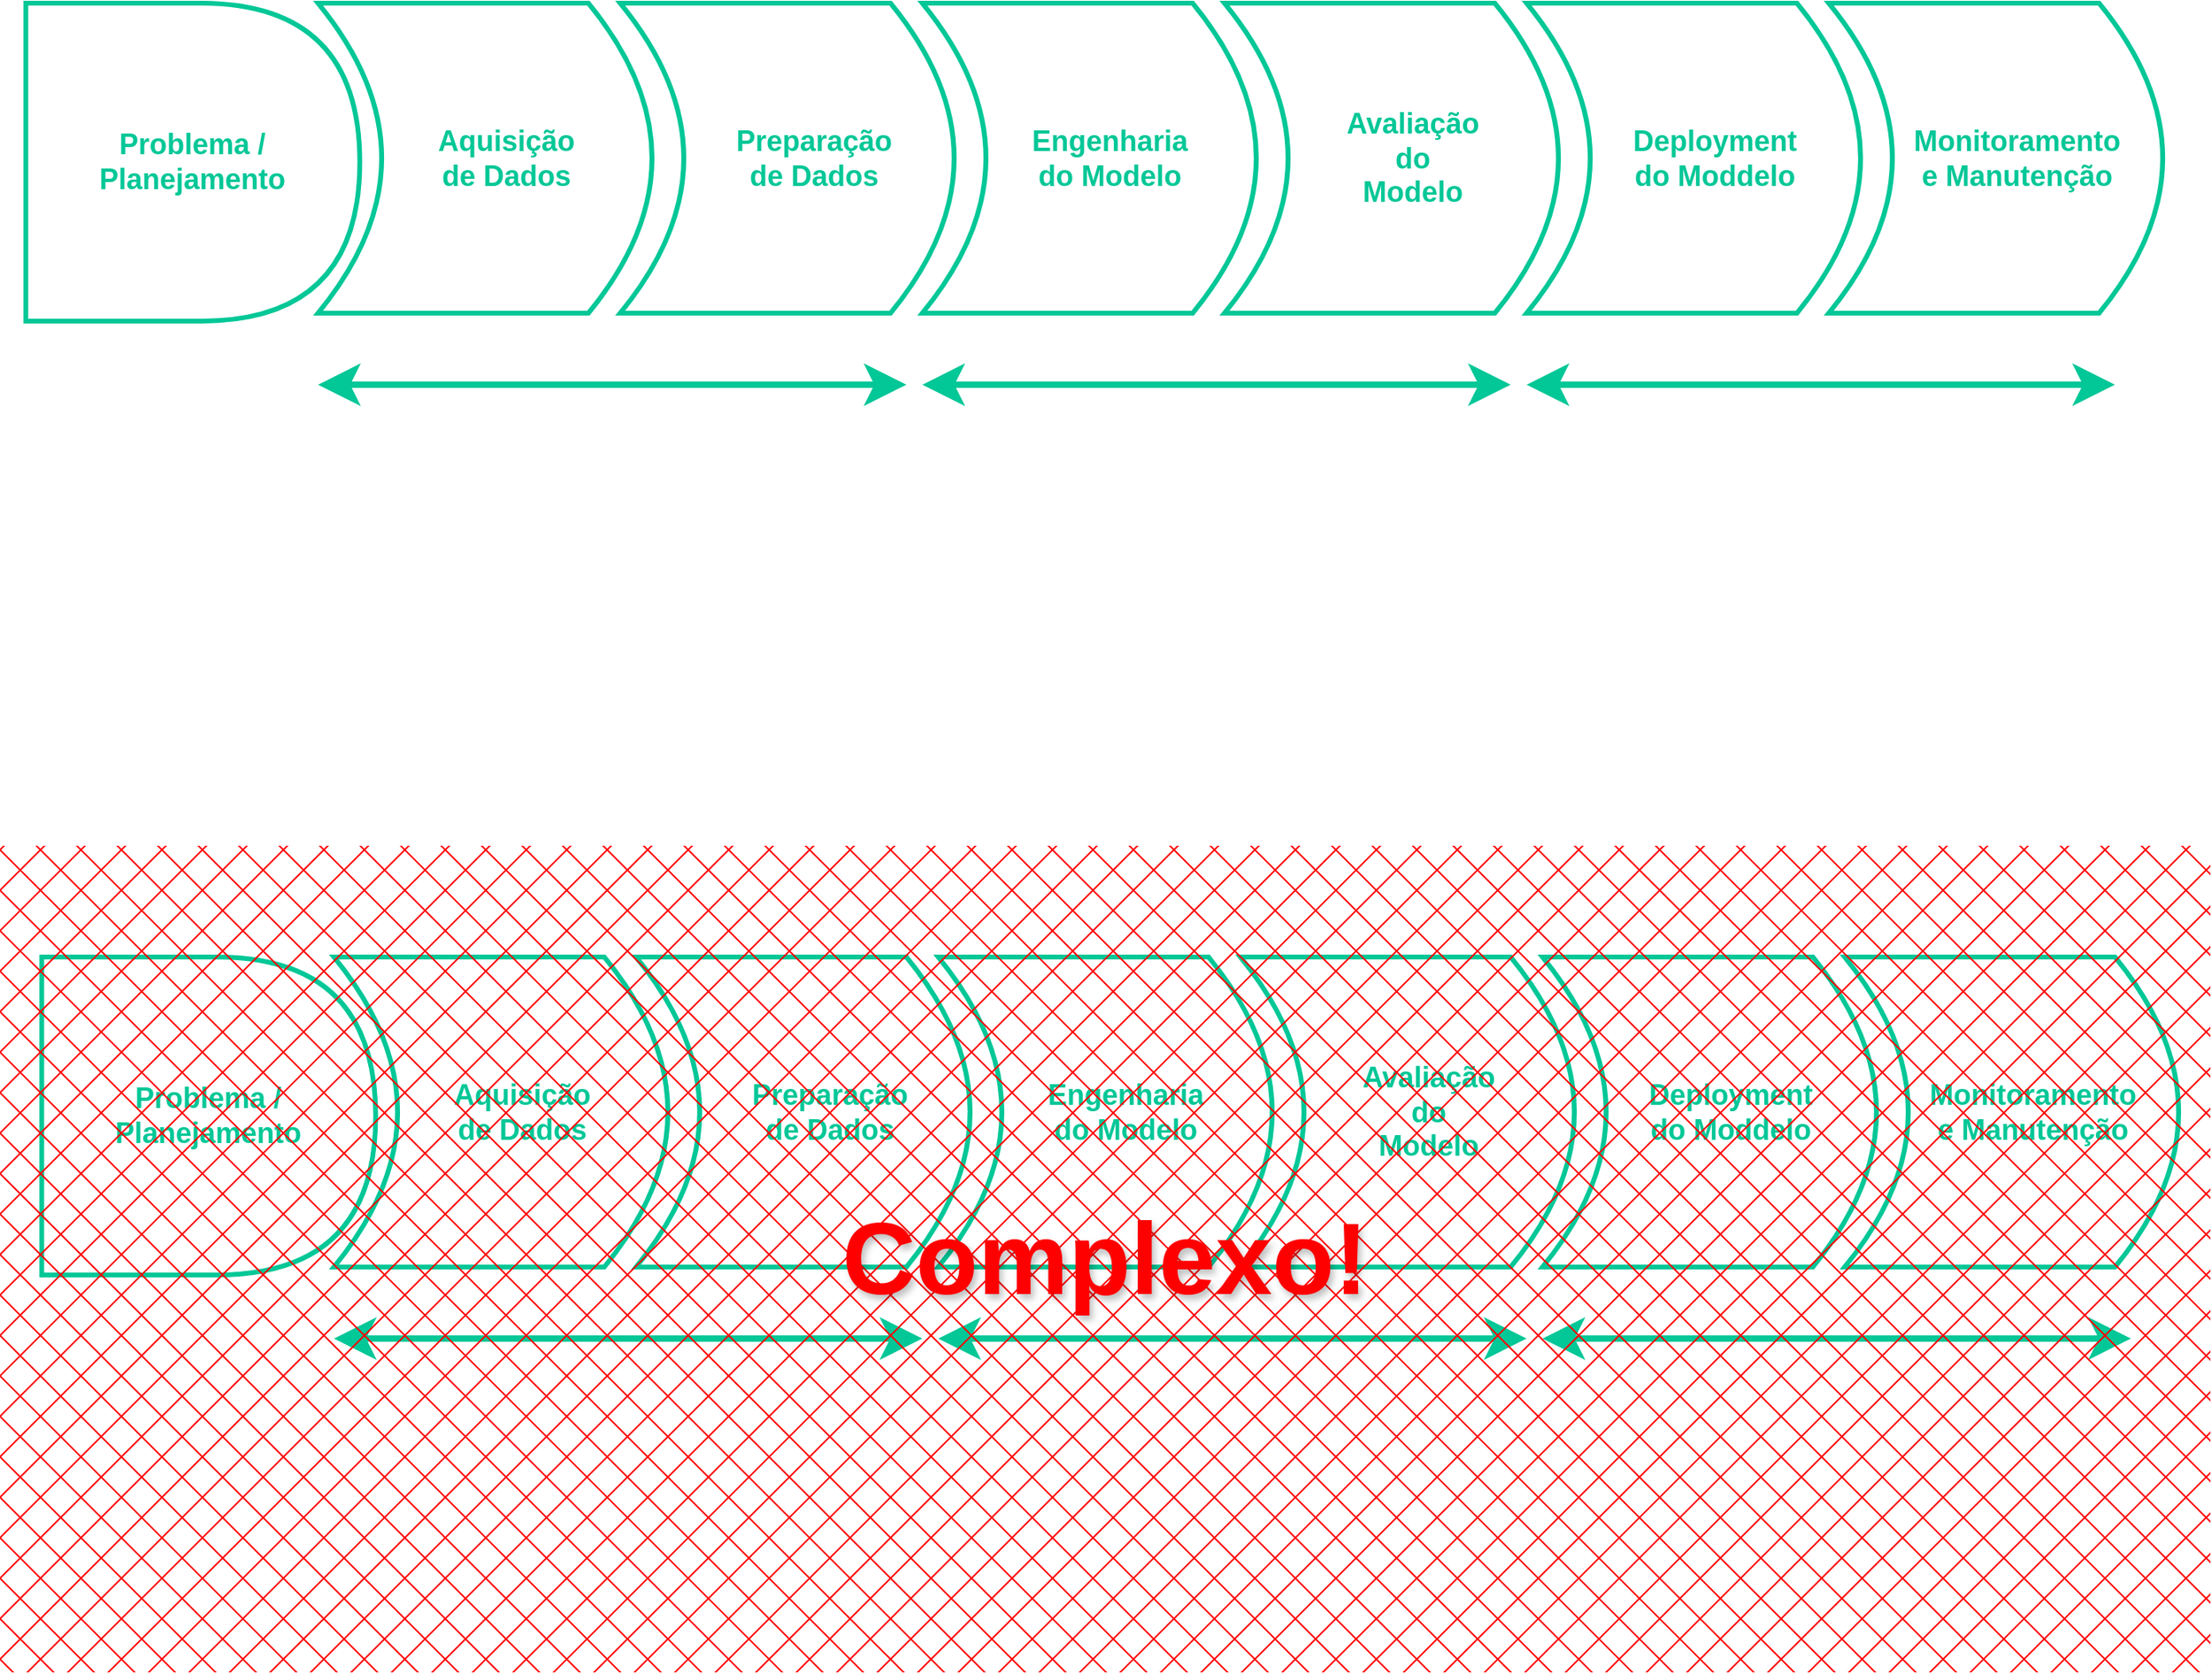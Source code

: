 <mxfile version="24.9.0">
  <diagram name="main" id="SoBlqaXpW2YxNoorz7gl">
    <mxGraphModel dx="1708" dy="1275" grid="1" gridSize="10" guides="1" tooltips="1" connect="1" arrows="1" fold="1" page="1" pageScale="1" pageWidth="827" pageHeight="1169" math="0" shadow="0">
      <root>
        <mxCell id="0" />
        <mxCell id="1" parent="0" />
        <mxCell id="7" value="" style="group" parent="1" vertex="1" connectable="0">
          <mxGeometry x="530" y="680" width="210" height="200" as="geometry" />
        </mxCell>
        <mxCell id="3" value="" style="shape=dataStorage;whiteSpace=wrap;html=1;fixedSize=1;rotation=-180;size=40.0;strokeWidth=3;strokeColor=#02C797;" parent="7" vertex="1">
          <mxGeometry width="210" height="195" as="geometry" />
        </mxCell>
        <mxCell id="5" value="&lt;b&gt;Aquisição&lt;br&gt;de&amp;nbsp;Dados&lt;br&gt;&lt;/b&gt;" style="text;html=1;strokeColor=none;fillColor=none;align=center;verticalAlign=middle;whiteSpace=wrap;rounded=0;strokeWidth=3;fontSize=18;fontColor=#02C797;" parent="7" vertex="1">
          <mxGeometry x="78.75" y="82.5" width="78.75" height="30" as="geometry" />
        </mxCell>
        <mxCell id="4" value="Problema / Planejamento" style="shape=delay;whiteSpace=wrap;html=1;fontColor=#02C797;strokeColor=#02C797;strokeWidth=3;fontStyle=1;fontSize=18;fillColor=#FFFFFF;" parent="7" vertex="1">
          <mxGeometry x="-183.75" width="210" height="200" as="geometry" />
        </mxCell>
        <mxCell id="8" value="" style="group" parent="1" vertex="1" connectable="0">
          <mxGeometry x="720" y="680" width="160" height="195" as="geometry" />
        </mxCell>
        <mxCell id="9" value="" style="shape=dataStorage;whiteSpace=wrap;html=1;fixedSize=1;rotation=-180;size=40.0;strokeWidth=3;strokeColor=#02C797;" parent="8" vertex="1">
          <mxGeometry width="210" height="195" as="geometry" />
        </mxCell>
        <mxCell id="10" value="&lt;b&gt;Preparação de Dados&lt;br&gt;&lt;/b&gt;" style="text;html=1;strokeColor=none;fillColor=none;align=center;verticalAlign=middle;whiteSpace=wrap;rounded=0;strokeWidth=3;fontSize=18;fontColor=#02C797;" parent="8" vertex="1">
          <mxGeometry x="92" y="82.5" width="60" height="30" as="geometry" />
        </mxCell>
        <mxCell id="11" value="" style="group" parent="1" vertex="1" connectable="0">
          <mxGeometry x="910" y="680" width="160" height="195" as="geometry" />
        </mxCell>
        <mxCell id="12" value="" style="shape=dataStorage;whiteSpace=wrap;html=1;fixedSize=1;rotation=-180;size=40.0;strokeWidth=3;strokeColor=#02C797;" parent="11" vertex="1">
          <mxGeometry width="210" height="195" as="geometry" />
        </mxCell>
        <mxCell id="13" value="&lt;b&gt;Engenharia do Modelo&lt;br&gt;&lt;/b&gt;" style="text;html=1;strokeColor=none;fillColor=none;align=center;verticalAlign=middle;whiteSpace=wrap;rounded=0;strokeWidth=3;fontSize=18;fontColor=#02C797;" parent="11" vertex="1">
          <mxGeometry x="88" y="82.5" width="60" height="30" as="geometry" />
        </mxCell>
        <mxCell id="14" value="" style="group" parent="1" vertex="1" connectable="0">
          <mxGeometry x="1100" y="680" width="210" height="195" as="geometry" />
        </mxCell>
        <mxCell id="15" value="" style="shape=dataStorage;whiteSpace=wrap;html=1;fixedSize=1;rotation=-180;size=40.0;strokeWidth=3;strokeColor=#02C797;" parent="14" vertex="1">
          <mxGeometry width="210" height="195" as="geometry" />
        </mxCell>
        <mxCell id="16" value="&lt;b&gt;Avaliação do Modelo&lt;br&gt;&lt;/b&gt;" style="text;html=1;strokeColor=none;fillColor=none;align=center;verticalAlign=middle;whiteSpace=wrap;rounded=0;strokeWidth=3;fontSize=18;fontColor=#02C797;" parent="14" vertex="1">
          <mxGeometry x="78.75" y="82.5" width="78.75" height="30" as="geometry" />
        </mxCell>
        <mxCell id="17" value="" style="group" parent="1" vertex="1" connectable="0">
          <mxGeometry x="1290" y="680" width="210" height="195" as="geometry" />
        </mxCell>
        <mxCell id="18" value="" style="shape=dataStorage;whiteSpace=wrap;html=1;fixedSize=1;rotation=-180;size=40.0;strokeWidth=3;strokeColor=#02C797;" parent="17" vertex="1">
          <mxGeometry width="210" height="195" as="geometry" />
        </mxCell>
        <mxCell id="19" value="&lt;b&gt;Deployment do Moddelo&lt;br&gt;&lt;/b&gt;" style="text;html=1;strokeColor=none;fillColor=none;align=center;verticalAlign=middle;whiteSpace=wrap;rounded=0;strokeWidth=3;fontSize=18;fontColor=#02C797;" parent="17" vertex="1">
          <mxGeometry x="78.75" y="82.5" width="78.75" height="30" as="geometry" />
        </mxCell>
        <mxCell id="20" value="" style="group" parent="1" vertex="1" connectable="0">
          <mxGeometry x="1480" y="680" width="210" height="195" as="geometry" />
        </mxCell>
        <mxCell id="21" value="" style="shape=dataStorage;whiteSpace=wrap;html=1;fixedSize=1;rotation=-180;size=40.0;strokeWidth=3;strokeColor=#02C797;" parent="20" vertex="1">
          <mxGeometry width="210" height="195" as="geometry" />
        </mxCell>
        <mxCell id="22" value="&lt;b&gt;Monitoramento e Manutenção&lt;br&gt;&lt;/b&gt;" style="text;html=1;strokeColor=none;fillColor=none;align=center;verticalAlign=middle;whiteSpace=wrap;rounded=0;strokeWidth=3;fontSize=18;fontColor=#02C797;" parent="20" vertex="1">
          <mxGeometry x="78.75" y="82.5" width="78.75" height="30" as="geometry" />
        </mxCell>
        <mxCell id="23" value="" style="endArrow=classic;startArrow=classic;html=1;rounded=0;startSize=14;endSize=14;sourcePerimeterSpacing=8;targetPerimeterSpacing=8;curved=1;strokeWidth=4;strokeColor=#02C797;" parent="1" edge="1">
          <mxGeometry width="50" height="50" relative="1" as="geometry">
            <mxPoint x="530" y="920" as="sourcePoint" />
            <mxPoint x="900" y="920" as="targetPoint" />
          </mxGeometry>
        </mxCell>
        <mxCell id="24" value="" style="endArrow=classic;startArrow=classic;html=1;rounded=0;startSize=14;endSize=14;sourcePerimeterSpacing=8;targetPerimeterSpacing=8;curved=1;strokeWidth=4;strokeColor=#02C797;" parent="1" edge="1">
          <mxGeometry width="50" height="50" relative="1" as="geometry">
            <mxPoint x="910" y="920" as="sourcePoint" />
            <mxPoint x="1280" y="920" as="targetPoint" />
          </mxGeometry>
        </mxCell>
        <mxCell id="25" value="" style="endArrow=classic;startArrow=classic;html=1;rounded=0;startSize=14;endSize=14;sourcePerimeterSpacing=8;targetPerimeterSpacing=8;curved=1;strokeWidth=4;strokeColor=#02C797;" parent="1" edge="1">
          <mxGeometry width="50" height="50" relative="1" as="geometry">
            <mxPoint x="1290" y="920" as="sourcePoint" />
            <mxPoint x="1660" y="920" as="targetPoint" />
          </mxGeometry>
        </mxCell>
        <mxCell id="26" value="SQL/NoSQL,&lt;br style=&quot;font-size: 18px;&quot;&gt;Ferramentas de Data Wrangling, Ferramentas Estatísticas, Ferramentas de Visualização de Dados" style="text;strokeColor=none;fillColor=none;html=1;align=center;verticalAlign=middle;whiteSpace=wrap;rounded=0;fontSize=18;fontStyle=1;fontColor=#FFFFFF;" parent="1" vertex="1">
          <mxGeometry x="570" y="940" width="300" height="120" as="geometry" />
        </mxCell>
        <mxCell id="appupz2Tg2iBEeVuKGGf-26" value="Ferramentas estatísticas avançadas, técnicas de&amp;nbsp;&lt;i&gt;machine learning, &lt;/i&gt;ferramentas de recuperação, transferência e armazenamento de dados em altos volumes" style="text;strokeColor=none;fillColor=none;html=1;align=center;verticalAlign=middle;whiteSpace=wrap;rounded=0;fontSize=18;fontStyle=1;fontColor=#FFFFFF;" vertex="1" parent="1">
          <mxGeometry x="950" y="940" width="300" height="120" as="geometry" />
        </mxCell>
        <mxCell id="appupz2Tg2iBEeVuKGGf-27" value="Ferramentas de &lt;i&gt;devops&lt;/i&gt;, infraestrutura e escalabilidade, &lt;i&gt;logs, distributed tracing, &lt;/i&gt;métricas..." style="text;strokeColor=none;fillColor=none;html=1;align=center;verticalAlign=middle;whiteSpace=wrap;rounded=0;fontSize=18;fontStyle=1;fontColor=#FFFFFF;" vertex="1" parent="1">
          <mxGeometry x="1330" y="940" width="300" height="120" as="geometry" />
        </mxCell>
        <mxCell id="appupz2Tg2iBEeVuKGGf-28" value="" style="group" vertex="1" connectable="0" parent="1">
          <mxGeometry x="540" y="1280" width="210" height="200" as="geometry" />
        </mxCell>
        <mxCell id="appupz2Tg2iBEeVuKGGf-29" value="" style="shape=dataStorage;whiteSpace=wrap;html=1;fixedSize=1;rotation=-180;size=40.0;strokeWidth=3;strokeColor=#02C797;" vertex="1" parent="appupz2Tg2iBEeVuKGGf-28">
          <mxGeometry width="210" height="195" as="geometry" />
        </mxCell>
        <mxCell id="appupz2Tg2iBEeVuKGGf-30" value="&lt;b&gt;Aquisição&lt;br&gt;de&amp;nbsp;Dados&lt;br&gt;&lt;/b&gt;" style="text;html=1;strokeColor=none;fillColor=none;align=center;verticalAlign=middle;whiteSpace=wrap;rounded=0;strokeWidth=3;fontSize=18;fontColor=#02C797;" vertex="1" parent="appupz2Tg2iBEeVuKGGf-28">
          <mxGeometry x="78.75" y="82.5" width="78.75" height="30" as="geometry" />
        </mxCell>
        <mxCell id="appupz2Tg2iBEeVuKGGf-31" value="Problema / Planejamento" style="shape=delay;whiteSpace=wrap;html=1;fontColor=#02C797;strokeColor=#02C797;strokeWidth=3;fontStyle=1;fontSize=18;fillColor=#FFFFFF;" vertex="1" parent="appupz2Tg2iBEeVuKGGf-28">
          <mxGeometry x="-183.75" width="210" height="200" as="geometry" />
        </mxCell>
        <mxCell id="appupz2Tg2iBEeVuKGGf-32" value="" style="group" vertex="1" connectable="0" parent="1">
          <mxGeometry x="730" y="1280" width="160" height="195" as="geometry" />
        </mxCell>
        <mxCell id="appupz2Tg2iBEeVuKGGf-33" value="" style="shape=dataStorage;whiteSpace=wrap;html=1;fixedSize=1;rotation=-180;size=40.0;strokeWidth=3;strokeColor=#02C797;" vertex="1" parent="appupz2Tg2iBEeVuKGGf-32">
          <mxGeometry width="210" height="195" as="geometry" />
        </mxCell>
        <mxCell id="appupz2Tg2iBEeVuKGGf-34" value="&lt;b&gt;Preparação de Dados&lt;br&gt;&lt;/b&gt;" style="text;html=1;strokeColor=none;fillColor=none;align=center;verticalAlign=middle;whiteSpace=wrap;rounded=0;strokeWidth=3;fontSize=18;fontColor=#02C797;" vertex="1" parent="appupz2Tg2iBEeVuKGGf-32">
          <mxGeometry x="92" y="82.5" width="60" height="30" as="geometry" />
        </mxCell>
        <mxCell id="appupz2Tg2iBEeVuKGGf-35" value="" style="group" vertex="1" connectable="0" parent="1">
          <mxGeometry x="920" y="1280" width="160" height="195" as="geometry" />
        </mxCell>
        <mxCell id="appupz2Tg2iBEeVuKGGf-36" value="" style="shape=dataStorage;whiteSpace=wrap;html=1;fixedSize=1;rotation=-180;size=40.0;strokeWidth=3;strokeColor=#02C797;" vertex="1" parent="appupz2Tg2iBEeVuKGGf-35">
          <mxGeometry width="210" height="195" as="geometry" />
        </mxCell>
        <mxCell id="appupz2Tg2iBEeVuKGGf-37" value="&lt;b&gt;Engenharia do Modelo&lt;br&gt;&lt;/b&gt;" style="text;html=1;strokeColor=none;fillColor=none;align=center;verticalAlign=middle;whiteSpace=wrap;rounded=0;strokeWidth=3;fontSize=18;fontColor=#02C797;" vertex="1" parent="appupz2Tg2iBEeVuKGGf-35">
          <mxGeometry x="88" y="82.5" width="60" height="30" as="geometry" />
        </mxCell>
        <mxCell id="appupz2Tg2iBEeVuKGGf-38" value="" style="group" vertex="1" connectable="0" parent="1">
          <mxGeometry x="1110" y="1280" width="210" height="195" as="geometry" />
        </mxCell>
        <mxCell id="appupz2Tg2iBEeVuKGGf-39" value="" style="shape=dataStorage;whiteSpace=wrap;html=1;fixedSize=1;rotation=-180;size=40.0;strokeWidth=3;strokeColor=#02C797;" vertex="1" parent="appupz2Tg2iBEeVuKGGf-38">
          <mxGeometry width="210" height="195" as="geometry" />
        </mxCell>
        <mxCell id="appupz2Tg2iBEeVuKGGf-40" value="&lt;b&gt;Avaliação do Modelo&lt;br&gt;&lt;/b&gt;" style="text;html=1;strokeColor=none;fillColor=none;align=center;verticalAlign=middle;whiteSpace=wrap;rounded=0;strokeWidth=3;fontSize=18;fontColor=#02C797;" vertex="1" parent="appupz2Tg2iBEeVuKGGf-38">
          <mxGeometry x="78.75" y="82.5" width="78.75" height="30" as="geometry" />
        </mxCell>
        <mxCell id="appupz2Tg2iBEeVuKGGf-41" value="" style="group" vertex="1" connectable="0" parent="1">
          <mxGeometry x="1300" y="1280" width="210" height="195" as="geometry" />
        </mxCell>
        <mxCell id="appupz2Tg2iBEeVuKGGf-42" value="" style="shape=dataStorage;whiteSpace=wrap;html=1;fixedSize=1;rotation=-180;size=40.0;strokeWidth=3;strokeColor=#02C797;" vertex="1" parent="appupz2Tg2iBEeVuKGGf-41">
          <mxGeometry width="210" height="195" as="geometry" />
        </mxCell>
        <mxCell id="appupz2Tg2iBEeVuKGGf-43" value="&lt;b&gt;Deployment do Moddelo&lt;br&gt;&lt;/b&gt;" style="text;html=1;strokeColor=none;fillColor=none;align=center;verticalAlign=middle;whiteSpace=wrap;rounded=0;strokeWidth=3;fontSize=18;fontColor=#02C797;" vertex="1" parent="appupz2Tg2iBEeVuKGGf-41">
          <mxGeometry x="78.75" y="82.5" width="78.75" height="30" as="geometry" />
        </mxCell>
        <mxCell id="appupz2Tg2iBEeVuKGGf-44" value="" style="group" vertex="1" connectable="0" parent="1">
          <mxGeometry x="1490" y="1280" width="210" height="195" as="geometry" />
        </mxCell>
        <mxCell id="appupz2Tg2iBEeVuKGGf-45" value="" style="shape=dataStorage;whiteSpace=wrap;html=1;fixedSize=1;rotation=-180;size=40.0;strokeWidth=3;strokeColor=#02C797;" vertex="1" parent="appupz2Tg2iBEeVuKGGf-44">
          <mxGeometry width="210" height="195" as="geometry" />
        </mxCell>
        <mxCell id="appupz2Tg2iBEeVuKGGf-46" value="&lt;b&gt;Monitoramento e Manutenção&lt;br&gt;&lt;/b&gt;" style="text;html=1;strokeColor=none;fillColor=none;align=center;verticalAlign=middle;whiteSpace=wrap;rounded=0;strokeWidth=3;fontSize=18;fontColor=#02C797;" vertex="1" parent="appupz2Tg2iBEeVuKGGf-44">
          <mxGeometry x="78.75" y="82.5" width="78.75" height="30" as="geometry" />
        </mxCell>
        <mxCell id="appupz2Tg2iBEeVuKGGf-47" value="" style="endArrow=classic;startArrow=classic;html=1;rounded=0;startSize=14;endSize=14;sourcePerimeterSpacing=8;targetPerimeterSpacing=8;curved=1;strokeWidth=4;strokeColor=#02C797;" edge="1" parent="1">
          <mxGeometry width="50" height="50" relative="1" as="geometry">
            <mxPoint x="540" y="1520" as="sourcePoint" />
            <mxPoint x="910" y="1520" as="targetPoint" />
          </mxGeometry>
        </mxCell>
        <mxCell id="appupz2Tg2iBEeVuKGGf-48" value="" style="endArrow=classic;startArrow=classic;html=1;rounded=0;startSize=14;endSize=14;sourcePerimeterSpacing=8;targetPerimeterSpacing=8;curved=1;strokeWidth=4;strokeColor=#02C797;" edge="1" parent="1">
          <mxGeometry width="50" height="50" relative="1" as="geometry">
            <mxPoint x="920" y="1520" as="sourcePoint" />
            <mxPoint x="1290" y="1520" as="targetPoint" />
          </mxGeometry>
        </mxCell>
        <mxCell id="appupz2Tg2iBEeVuKGGf-49" value="" style="endArrow=classic;startArrow=classic;html=1;rounded=0;startSize=14;endSize=14;sourcePerimeterSpacing=8;targetPerimeterSpacing=8;curved=1;strokeWidth=4;strokeColor=#02C797;" edge="1" parent="1">
          <mxGeometry width="50" height="50" relative="1" as="geometry">
            <mxPoint x="1300" y="1520" as="sourcePoint" />
            <mxPoint x="1670" y="1520" as="targetPoint" />
          </mxGeometry>
        </mxCell>
        <mxCell id="appupz2Tg2iBEeVuKGGf-50" value="SQL/NoSQL,&lt;br style=&quot;font-size: 18px;&quot;&gt;Ferramentas de Data Wrangling, Ferramentas Estatísticas, Ferramentas de Visualização de Dados" style="text;strokeColor=none;fillColor=none;html=1;align=center;verticalAlign=middle;whiteSpace=wrap;rounded=0;fontSize=18;fontStyle=1;fontColor=#FFFFFF;" vertex="1" parent="1">
          <mxGeometry x="580" y="1540" width="300" height="120" as="geometry" />
        </mxCell>
        <mxCell id="appupz2Tg2iBEeVuKGGf-51" value="Ferramentas estatísticas avançadas, técnicas de&amp;nbsp;&lt;i&gt;machine learning, &lt;/i&gt;ferramentas de recuperação, transferência e armazenamento de dados em altos volumes" style="text;strokeColor=none;fillColor=none;html=1;align=center;verticalAlign=middle;whiteSpace=wrap;rounded=0;fontSize=18;fontStyle=1;fontColor=#FFFFFF;" vertex="1" parent="1">
          <mxGeometry x="960" y="1540" width="300" height="120" as="geometry" />
        </mxCell>
        <mxCell id="appupz2Tg2iBEeVuKGGf-52" value="Ferramentas de &lt;i&gt;devops&lt;/i&gt;, infraestrutura e escalabilidade, &lt;i&gt;logs, distributed tracing, &lt;/i&gt;métricas..." style="text;strokeColor=none;fillColor=none;html=1;align=center;verticalAlign=middle;whiteSpace=wrap;rounded=0;fontSize=18;fontStyle=1;fontColor=#FFFFFF;" vertex="1" parent="1">
          <mxGeometry x="1340" y="1540" width="300" height="120" as="geometry" />
        </mxCell>
        <mxCell id="appupz2Tg2iBEeVuKGGf-53" value="Complexo!" style="rounded=0;whiteSpace=wrap;html=1;rotation=0;labelBackgroundColor=none;fontSize=64;fontColor=#FF0000;fillColor=#FF0000;strokeColor=none;gradientColor=none;fillStyle=cross-hatch;fontStyle=1;textShadow=1;" vertex="1" parent="1">
          <mxGeometry x="330" y="1210" width="1390" height="520" as="geometry" />
        </mxCell>
      </root>
    </mxGraphModel>
  </diagram>
</mxfile>
